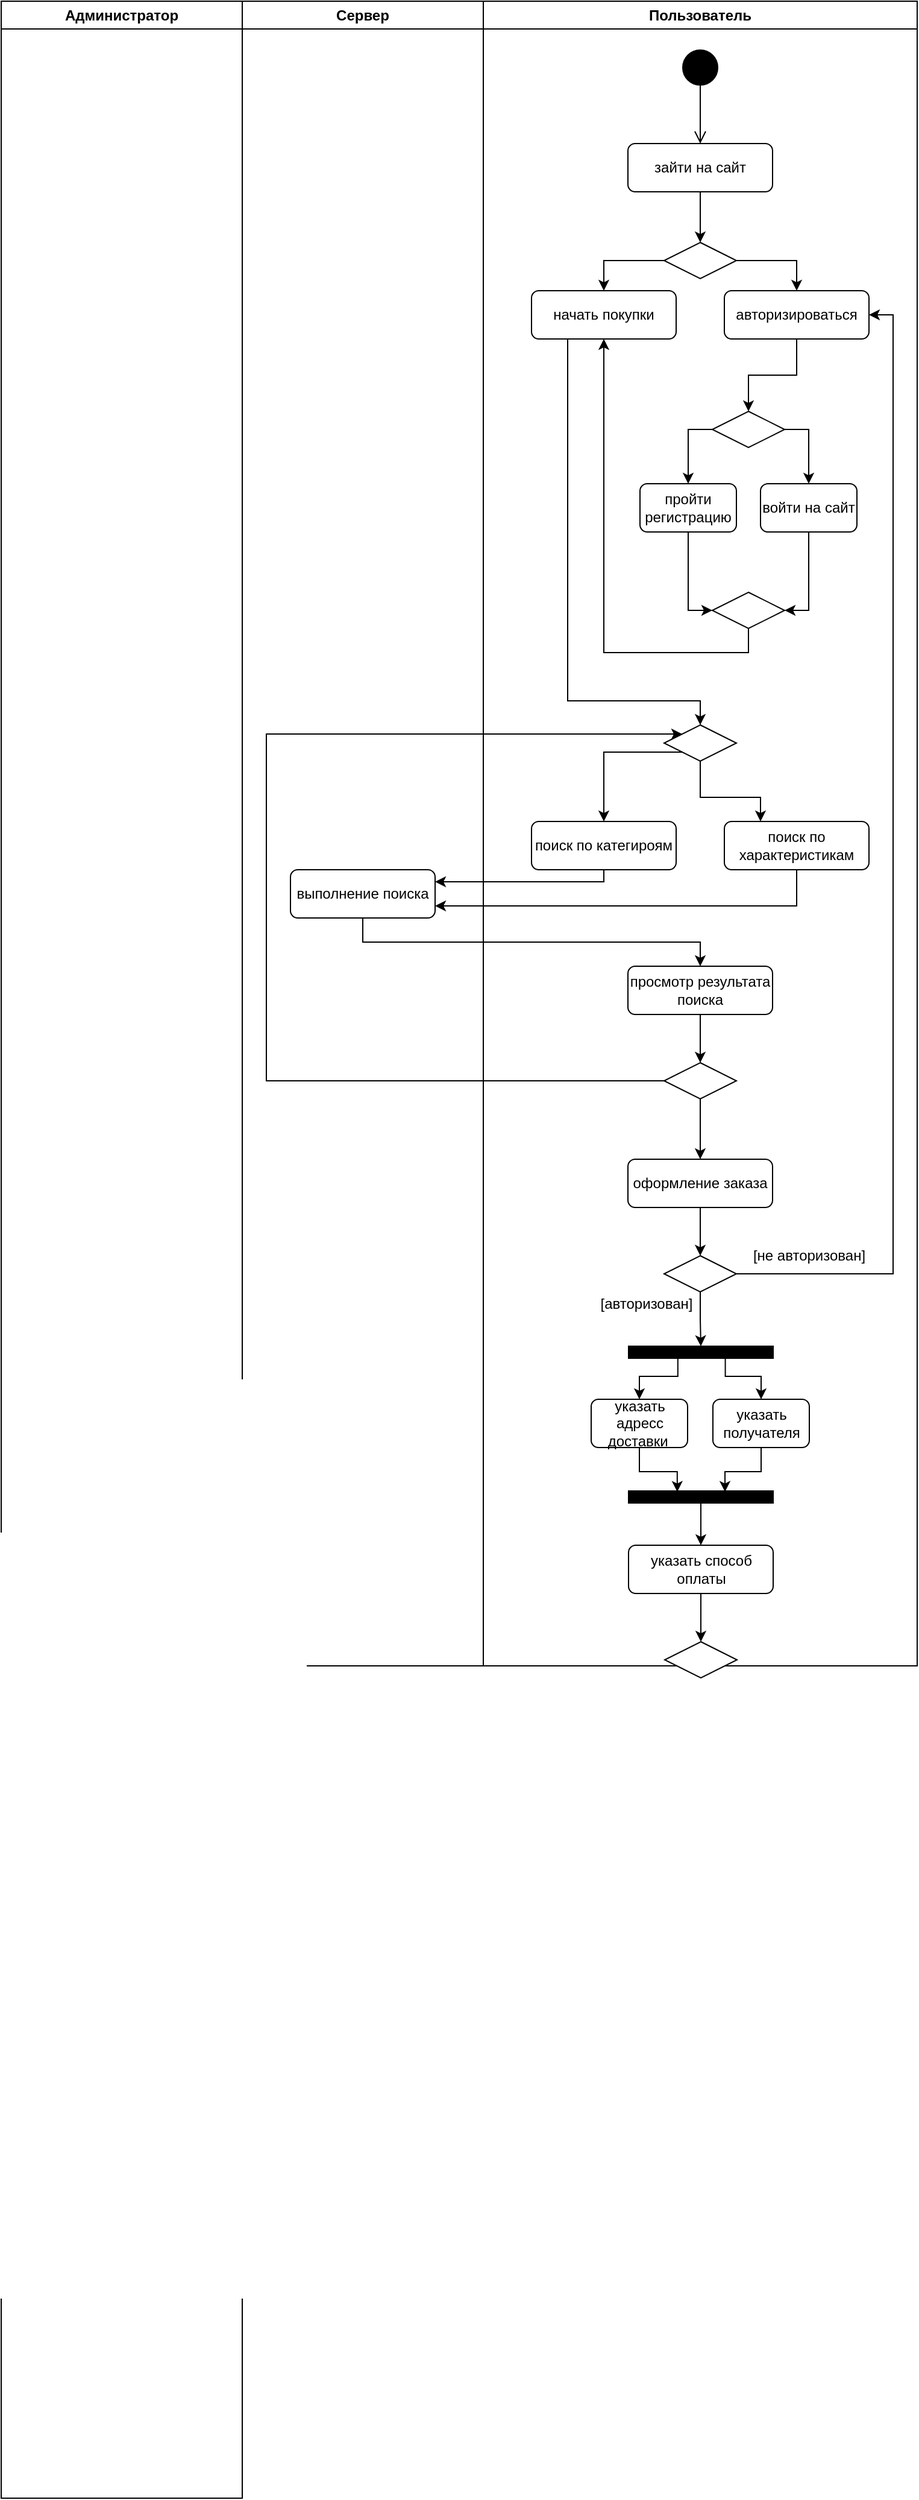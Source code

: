 <mxfile version="12.9.6" type="github">
  <diagram name="Page-1" id="e7e014a7-5840-1c2e-5031-d8a46d1fe8dd">
    <mxGraphModel dx="1616" dy="413" grid="1" gridSize="10" guides="1" tooltips="1" connect="1" arrows="1" fold="1" page="1" pageScale="1" pageWidth="1169" pageHeight="826" background="#ffffff" math="0" shadow="0">
      <root>
        <mxCell id="0" />
        <mxCell id="1" parent="0" />
        <mxCell id="2" value="Пользователь" style="swimlane;whiteSpace=wrap" parent="1" vertex="1">
          <mxGeometry x="40" y="120" width="360" height="1380" as="geometry" />
        </mxCell>
        <mxCell id="5" value="" style="ellipse;shape=startState;fillColor=#000000;strokeColor=#000000;strokeWidth=8;" parent="2" vertex="1">
          <mxGeometry x="165" y="40" width="30" height="30" as="geometry" />
        </mxCell>
        <mxCell id="6" value="" style="edgeStyle=elbowEdgeStyle;elbow=horizontal;verticalAlign=bottom;endArrow=open;endSize=8;strokeColor=#000000;endFill=1;rounded=0;exitX=0.5;exitY=1;exitDx=0;exitDy=0;entryX=0.5;entryY=0;entryDx=0;entryDy=0;" parent="2" source="5" target="7" edge="1">
          <mxGeometry x="180" y="48" as="geometry">
            <mxPoint x="195" y="118" as="targetPoint" />
          </mxGeometry>
        </mxCell>
        <mxCell id="7" value="зайти на сайт" style="rounded=1;whiteSpace=wrap;html=1;fontFamily=Helvetica;fontSize=12;fontColor=#000000;align=center;strokeColor=#000000;fillColor=#ffffff;" parent="2" vertex="1">
          <mxGeometry x="120" y="118" width="120" height="40" as="geometry" />
        </mxCell>
        <mxCell id="OqD31-0FcYBVBra8Ghr_-73" value="" style="edgeStyle=orthogonalEdgeStyle;rounded=0;orthogonalLoop=1;jettySize=auto;html=1;strokeColor=#000000;entryX=0.5;entryY=0;entryDx=0;entryDy=0;exitX=1;exitY=0.5;exitDx=0;exitDy=0;" edge="1" parent="2" source="OqD31-0FcYBVBra8Ghr_-70" target="OqD31-0FcYBVBra8Ghr_-76">
          <mxGeometry relative="1" as="geometry">
            <mxPoint x="290.0" y="215.0" as="targetPoint" />
            <Array as="points">
              <mxPoint x="260" y="215" />
            </Array>
          </mxGeometry>
        </mxCell>
        <mxCell id="OqD31-0FcYBVBra8Ghr_-75" value="" style="edgeStyle=orthogonalEdgeStyle;rounded=0;orthogonalLoop=1;jettySize=auto;html=1;strokeColor=#000000;entryX=0.5;entryY=0;entryDx=0;entryDy=0;exitX=0;exitY=0.5;exitDx=0;exitDy=0;" edge="1" parent="2" source="OqD31-0FcYBVBra8Ghr_-70" target="OqD31-0FcYBVBra8Ghr_-77">
          <mxGeometry relative="1" as="geometry">
            <mxPoint x="70" y="215.0" as="targetPoint" />
            <Array as="points">
              <mxPoint x="100" y="215" />
            </Array>
          </mxGeometry>
        </mxCell>
        <mxCell id="OqD31-0FcYBVBra8Ghr_-70" value="" style="rhombus;whiteSpace=wrap;html=1;strokeColor=#000000;strokeWidth=1;fillColor=#FFFFFF;" vertex="1" parent="2">
          <mxGeometry x="150" y="200" width="60" height="30" as="geometry" />
        </mxCell>
        <mxCell id="OqD31-0FcYBVBra8Ghr_-71" value="" style="edgeStyle=orthogonalEdgeStyle;rounded=0;orthogonalLoop=1;jettySize=auto;html=1;strokeColor=#000000;" edge="1" parent="2" source="7" target="OqD31-0FcYBVBra8Ghr_-70">
          <mxGeometry relative="1" as="geometry">
            <mxPoint x="220.0" y="278" as="sourcePoint" />
            <mxPoint x="220.0" y="320.0" as="targetPoint" />
          </mxGeometry>
        </mxCell>
        <mxCell id="OqD31-0FcYBVBra8Ghr_-79" value="" style="edgeStyle=orthogonalEdgeStyle;rounded=0;orthogonalLoop=1;jettySize=auto;html=1;strokeColor=#000000;exitX=0.5;exitY=1;exitDx=0;exitDy=0;entryX=0.5;entryY=0;entryDx=0;entryDy=0;" edge="1" parent="2" source="OqD31-0FcYBVBra8Ghr_-76" target="OqD31-0FcYBVBra8Ghr_-89">
          <mxGeometry relative="1" as="geometry" />
        </mxCell>
        <mxCell id="OqD31-0FcYBVBra8Ghr_-76" value="авторизироваться" style="rounded=1;whiteSpace=wrap;html=1;fontFamily=Helvetica;fontSize=12;fontColor=#000000;align=center;strokeColor=#000000;fillColor=#ffffff;" vertex="1" parent="2">
          <mxGeometry x="200" y="240" width="120" height="40" as="geometry" />
        </mxCell>
        <mxCell id="OqD31-0FcYBVBra8Ghr_-88" style="edgeStyle=orthogonalEdgeStyle;rounded=0;orthogonalLoop=1;jettySize=auto;html=1;exitX=0.5;exitY=1;exitDx=0;exitDy=0;entryX=0;entryY=0.5;entryDx=0;entryDy=0;strokeColor=#000000;" edge="1" parent="2" source="OqD31-0FcYBVBra8Ghr_-80" target="OqD31-0FcYBVBra8Ghr_-95">
          <mxGeometry relative="1" as="geometry">
            <mxPoint x="230.0" y="485" as="targetPoint" />
          </mxGeometry>
        </mxCell>
        <mxCell id="OqD31-0FcYBVBra8Ghr_-80" value="пройти&lt;br&gt;регистрацию" style="rounded=1;whiteSpace=wrap;html=1;fontFamily=Helvetica;fontSize=12;fontColor=#000000;align=center;strokeColor=#000000;fillColor=#ffffff;" vertex="1" parent="2">
          <mxGeometry x="130" y="400" width="80" height="40" as="geometry" />
        </mxCell>
        <mxCell id="OqD31-0FcYBVBra8Ghr_-92" style="edgeStyle=orthogonalEdgeStyle;rounded=0;orthogonalLoop=1;jettySize=auto;html=1;exitX=0.5;exitY=1;exitDx=0;exitDy=0;entryX=1;entryY=0.5;entryDx=0;entryDy=0;strokeColor=#000000;" edge="1" parent="2" source="OqD31-0FcYBVBra8Ghr_-78" target="OqD31-0FcYBVBra8Ghr_-95">
          <mxGeometry relative="1" as="geometry">
            <mxPoint x="280.28" y="485" as="targetPoint" />
          </mxGeometry>
        </mxCell>
        <mxCell id="OqD31-0FcYBVBra8Ghr_-78" value="войти на сайт" style="rounded=1;whiteSpace=wrap;html=1;fontFamily=Helvetica;fontSize=12;fontColor=#000000;align=center;strokeColor=#000000;fillColor=#ffffff;" vertex="1" parent="2">
          <mxGeometry x="230" y="400" width="80" height="40" as="geometry" />
        </mxCell>
        <mxCell id="OqD31-0FcYBVBra8Ghr_-85" value="" style="edgeStyle=orthogonalEdgeStyle;rounded=0;orthogonalLoop=1;jettySize=auto;html=1;strokeColor=#000000;entryX=0.5;entryY=1;entryDx=0;entryDy=0;exitX=0.5;exitY=1;exitDx=0;exitDy=0;" edge="1" parent="2" source="OqD31-0FcYBVBra8Ghr_-95" target="OqD31-0FcYBVBra8Ghr_-77">
          <mxGeometry relative="1" as="geometry">
            <mxPoint x="170" y="500" as="sourcePoint" />
            <mxPoint x="260.0" y="560" as="targetPoint" />
            <Array as="points">
              <mxPoint x="220" y="540" />
              <mxPoint x="100" y="540" />
            </Array>
          </mxGeometry>
        </mxCell>
        <mxCell id="OqD31-0FcYBVBra8Ghr_-77" value="начать покупки" style="rounded=1;whiteSpace=wrap;html=1;fontFamily=Helvetica;fontSize=12;fontColor=#000000;align=center;strokeColor=#000000;fillColor=#ffffff;" vertex="1" parent="2">
          <mxGeometry x="40" y="240" width="120" height="40" as="geometry" />
        </mxCell>
        <mxCell id="OqD31-0FcYBVBra8Ghr_-90" style="edgeStyle=orthogonalEdgeStyle;rounded=0;orthogonalLoop=1;jettySize=auto;html=1;exitX=1;exitY=0.5;exitDx=0;exitDy=0;entryX=0.5;entryY=0;entryDx=0;entryDy=0;strokeColor=#000000;" edge="1" parent="2" source="OqD31-0FcYBVBra8Ghr_-89" target="OqD31-0FcYBVBra8Ghr_-78">
          <mxGeometry relative="1" as="geometry" />
        </mxCell>
        <mxCell id="OqD31-0FcYBVBra8Ghr_-91" style="edgeStyle=orthogonalEdgeStyle;rounded=0;orthogonalLoop=1;jettySize=auto;html=1;exitX=0;exitY=0.5;exitDx=0;exitDy=0;entryX=0.5;entryY=0;entryDx=0;entryDy=0;strokeColor=#000000;" edge="1" parent="2" source="OqD31-0FcYBVBra8Ghr_-89" target="OqD31-0FcYBVBra8Ghr_-80">
          <mxGeometry relative="1" as="geometry">
            <Array as="points">
              <mxPoint x="170" y="355" />
            </Array>
          </mxGeometry>
        </mxCell>
        <mxCell id="OqD31-0FcYBVBra8Ghr_-89" value="" style="rhombus;whiteSpace=wrap;html=1;strokeColor=#000000;strokeWidth=1;fillColor=#FFFFFF;" vertex="1" parent="2">
          <mxGeometry x="190" y="340" width="60" height="30" as="geometry" />
        </mxCell>
        <mxCell id="OqD31-0FcYBVBra8Ghr_-98" style="edgeStyle=orthogonalEdgeStyle;rounded=0;orthogonalLoop=1;jettySize=auto;html=1;exitX=0.5;exitY=1;exitDx=0;exitDy=0;entryX=0.25;entryY=0;entryDx=0;entryDy=0;strokeColor=#000000;" edge="1" parent="2" source="OqD31-0FcYBVBra8Ghr_-94" target="OqD31-0FcYBVBra8Ghr_-97">
          <mxGeometry relative="1" as="geometry">
            <Array as="points">
              <mxPoint x="180" y="660" />
              <mxPoint x="230" y="660" />
            </Array>
          </mxGeometry>
        </mxCell>
        <mxCell id="OqD31-0FcYBVBra8Ghr_-99" style="edgeStyle=orthogonalEdgeStyle;rounded=0;orthogonalLoop=1;jettySize=auto;html=1;exitX=0;exitY=1;exitDx=0;exitDy=0;entryX=0.5;entryY=0;entryDx=0;entryDy=0;strokeColor=#000000;" edge="1" parent="2" source="OqD31-0FcYBVBra8Ghr_-94" target="OqD31-0FcYBVBra8Ghr_-96">
          <mxGeometry relative="1" as="geometry">
            <Array as="points">
              <mxPoint x="100" y="623" />
            </Array>
          </mxGeometry>
        </mxCell>
        <mxCell id="OqD31-0FcYBVBra8Ghr_-94" value="" style="rhombus;whiteSpace=wrap;html=1;strokeColor=#000000;strokeWidth=1;fillColor=#FFFFFF;" vertex="1" parent="2">
          <mxGeometry x="150" y="600" width="60" height="30" as="geometry" />
        </mxCell>
        <mxCell id="OqD31-0FcYBVBra8Ghr_-95" value="" style="rhombus;whiteSpace=wrap;html=1;strokeColor=#000000;strokeWidth=1;fillColor=#FFFFFF;" vertex="1" parent="2">
          <mxGeometry x="190" y="490" width="60" height="30" as="geometry" />
        </mxCell>
        <mxCell id="OqD31-0FcYBVBra8Ghr_-96" value="поиск по категироям" style="rounded=1;whiteSpace=wrap;html=1;fontFamily=Helvetica;fontSize=12;fontColor=#000000;align=center;strokeColor=#000000;fillColor=#ffffff;" vertex="1" parent="2">
          <mxGeometry x="40" y="680" width="120" height="40" as="geometry" />
        </mxCell>
        <mxCell id="OqD31-0FcYBVBra8Ghr_-97" value="поиск по&lt;br&gt;характеристикам" style="rounded=1;whiteSpace=wrap;html=1;fontFamily=Helvetica;fontSize=12;fontColor=#000000;align=center;strokeColor=#000000;fillColor=#ffffff;" vertex="1" parent="2">
          <mxGeometry x="200" y="680" width="120" height="40" as="geometry" />
        </mxCell>
        <mxCell id="OqD31-0FcYBVBra8Ghr_-93" style="edgeStyle=orthogonalEdgeStyle;rounded=0;orthogonalLoop=1;jettySize=auto;html=1;exitX=0.25;exitY=1;exitDx=0;exitDy=0;strokeColor=#000000;entryX=0.5;entryY=0;entryDx=0;entryDy=0;" edge="1" parent="2" source="OqD31-0FcYBVBra8Ghr_-77" target="OqD31-0FcYBVBra8Ghr_-94">
          <mxGeometry relative="1" as="geometry">
            <mxPoint x="70" y="560" as="targetPoint" />
            <Array as="points">
              <mxPoint x="70" y="580" />
              <mxPoint x="180" y="580" />
            </Array>
          </mxGeometry>
        </mxCell>
        <mxCell id="OqD31-0FcYBVBra8Ghr_-119" value="" style="edgeStyle=orthogonalEdgeStyle;rounded=0;orthogonalLoop=1;jettySize=auto;html=1;strokeColor=#000000;entryX=0.5;entryY=0;entryDx=0;entryDy=0;" edge="1" parent="2" source="OqD31-0FcYBVBra8Ghr_-117" target="OqD31-0FcYBVBra8Ghr_-120">
          <mxGeometry relative="1" as="geometry">
            <mxPoint x="180" y="880" as="targetPoint" />
          </mxGeometry>
        </mxCell>
        <mxCell id="OqD31-0FcYBVBra8Ghr_-117" value="просмотр результата поиска" style="rounded=1;whiteSpace=wrap;html=1;fontFamily=Helvetica;fontSize=12;fontColor=#000000;align=center;strokeColor=#000000;fillColor=#ffffff;" vertex="1" parent="2">
          <mxGeometry x="120" y="800" width="120" height="40" as="geometry" />
        </mxCell>
        <mxCell id="OqD31-0FcYBVBra8Ghr_-127" style="edgeStyle=orthogonalEdgeStyle;rounded=0;orthogonalLoop=1;jettySize=auto;html=1;exitX=0;exitY=0.5;exitDx=0;exitDy=0;entryX=0;entryY=0;entryDx=0;entryDy=0;strokeColor=#000000;" edge="1" parent="2" source="OqD31-0FcYBVBra8Ghr_-120" target="OqD31-0FcYBVBra8Ghr_-94">
          <mxGeometry relative="1" as="geometry">
            <Array as="points">
              <mxPoint x="-180" y="895" />
              <mxPoint x="-180" y="608" />
            </Array>
          </mxGeometry>
        </mxCell>
        <mxCell id="OqD31-0FcYBVBra8Ghr_-120" value="" style="rhombus;whiteSpace=wrap;html=1;strokeColor=#000000;strokeWidth=1;fillColor=#FFFFFF;" vertex="1" parent="2">
          <mxGeometry x="150" y="880" width="60" height="30" as="geometry" />
        </mxCell>
        <mxCell id="OqD31-0FcYBVBra8Ghr_-129" value="" style="edgeStyle=orthogonalEdgeStyle;rounded=0;orthogonalLoop=1;jettySize=auto;html=1;strokeColor=#000000;exitX=0.5;exitY=1;exitDx=0;exitDy=0;" edge="1" parent="2" source="OqD31-0FcYBVBra8Ghr_-146" target="OqD31-0FcYBVBra8Ghr_-130">
          <mxGeometry relative="1" as="geometry">
            <mxPoint x="180.5" y="1080" as="sourcePoint" />
            <mxPoint x="180" y="1020" as="targetPoint" />
            <Array as="points" />
          </mxGeometry>
        </mxCell>
        <mxCell id="OqD31-0FcYBVBra8Ghr_-145" style="edgeStyle=orthogonalEdgeStyle;rounded=0;orthogonalLoop=1;jettySize=auto;html=1;exitX=0.5;exitY=1;exitDx=0;exitDy=0;entryX=0.5;entryY=0;entryDx=0;entryDy=0;strokeColor=#000000;" edge="1" parent="2" source="OqD31-0FcYBVBra8Ghr_-125" target="OqD31-0FcYBVBra8Ghr_-146">
          <mxGeometry relative="1" as="geometry">
            <mxPoint x="180.5" y="1040" as="targetPoint" />
          </mxGeometry>
        </mxCell>
        <mxCell id="OqD31-0FcYBVBra8Ghr_-125" value="оформление заказа" style="rounded=1;whiteSpace=wrap;html=1;fontFamily=Helvetica;fontSize=12;fontColor=#000000;align=center;strokeColor=#000000;fillColor=#ffffff;" vertex="1" parent="2">
          <mxGeometry x="120" y="960" width="120" height="40" as="geometry" />
        </mxCell>
        <mxCell id="OqD31-0FcYBVBra8Ghr_-126" value="" style="edgeStyle=orthogonalEdgeStyle;rounded=0;orthogonalLoop=1;jettySize=auto;html=1;strokeColor=#000000;" edge="1" parent="2" source="OqD31-0FcYBVBra8Ghr_-120" target="OqD31-0FcYBVBra8Ghr_-125">
          <mxGeometry relative="1" as="geometry">
            <mxPoint x="220" y="1030" as="sourcePoint" />
            <mxPoint x="220" y="1110" as="targetPoint" />
          </mxGeometry>
        </mxCell>
        <mxCell id="OqD31-0FcYBVBra8Ghr_-130" value="" style="html=1;points=[];perimeter=orthogonalPerimeter;strokeColor=#000000;strokeWidth=1;fillColor=#000000;rotation=90;" vertex="1" parent="2">
          <mxGeometry x="175.5" y="1060" width="10" height="120" as="geometry" />
        </mxCell>
        <mxCell id="OqD31-0FcYBVBra8Ghr_-140" style="edgeStyle=orthogonalEdgeStyle;rounded=0;orthogonalLoop=1;jettySize=auto;html=1;strokeColor=#000000;entryX=0.5;entryY=0;entryDx=0;entryDy=0;" edge="1" parent="2" source="OqD31-0FcYBVBra8Ghr_-136" target="OqD31-0FcYBVBra8Ghr_-131">
          <mxGeometry relative="1" as="geometry" />
        </mxCell>
        <mxCell id="OqD31-0FcYBVBra8Ghr_-131" value="указать способ оплаты" style="rounded=1;whiteSpace=wrap;html=1;fontFamily=Helvetica;fontSize=12;fontColor=#000000;align=center;strokeColor=#000000;fillColor=#ffffff;" vertex="1" parent="2">
          <mxGeometry x="120.5" y="1280" width="120" height="40" as="geometry" />
        </mxCell>
        <mxCell id="OqD31-0FcYBVBra8Ghr_-137" style="edgeStyle=orthogonalEdgeStyle;rounded=0;orthogonalLoop=1;jettySize=auto;html=1;exitX=0.5;exitY=1;exitDx=0;exitDy=0;entryX=0.08;entryY=0.663;entryDx=0;entryDy=0;entryPerimeter=0;strokeColor=#000000;" edge="1" parent="2" source="OqD31-0FcYBVBra8Ghr_-132" target="OqD31-0FcYBVBra8Ghr_-136">
          <mxGeometry relative="1" as="geometry" />
        </mxCell>
        <mxCell id="OqD31-0FcYBVBra8Ghr_-132" value="указать адресс доставки&amp;nbsp;" style="rounded=1;whiteSpace=wrap;html=1;fontFamily=Helvetica;fontSize=12;fontColor=#000000;align=center;strokeColor=#000000;fillColor=#ffffff;" vertex="1" parent="2">
          <mxGeometry x="89.5" y="1159" width="80" height="40" as="geometry" />
        </mxCell>
        <mxCell id="OqD31-0FcYBVBra8Ghr_-138" style="edgeStyle=orthogonalEdgeStyle;rounded=0;orthogonalLoop=1;jettySize=auto;html=1;exitX=0.5;exitY=1;exitDx=0;exitDy=0;strokeColor=#000000;entryX=0.08;entryY=0.333;entryDx=0;entryDy=0;entryPerimeter=0;" edge="1" parent="2" source="OqD31-0FcYBVBra8Ghr_-133" target="OqD31-0FcYBVBra8Ghr_-136">
          <mxGeometry relative="1" as="geometry">
            <mxPoint x="200.5" y="1230" as="targetPoint" />
          </mxGeometry>
        </mxCell>
        <mxCell id="OqD31-0FcYBVBra8Ghr_-133" value="указать получателя" style="rounded=1;whiteSpace=wrap;html=1;fontFamily=Helvetica;fontSize=12;fontColor=#000000;align=center;strokeColor=#000000;fillColor=#ffffff;" vertex="1" parent="2">
          <mxGeometry x="190.5" y="1159" width="80" height="40" as="geometry" />
        </mxCell>
        <mxCell id="OqD31-0FcYBVBra8Ghr_-134" style="edgeStyle=orthogonalEdgeStyle;rounded=0;orthogonalLoop=1;jettySize=auto;html=1;exitX=0.838;exitY=0.659;exitDx=0;exitDy=0;strokeColor=#000000;entryX=0.5;entryY=0;entryDx=0;entryDy=0;exitPerimeter=0;" edge="1" parent="2" source="OqD31-0FcYBVBra8Ghr_-130" target="OqD31-0FcYBVBra8Ghr_-132">
          <mxGeometry relative="1" as="geometry">
            <mxPoint x="160.5" y="1135" as="sourcePoint" />
            <Array as="points">
              <mxPoint x="161.5" y="1140" />
              <mxPoint x="129.5" y="1140" />
            </Array>
          </mxGeometry>
        </mxCell>
        <mxCell id="OqD31-0FcYBVBra8Ghr_-135" style="edgeStyle=orthogonalEdgeStyle;rounded=0;orthogonalLoop=1;jettySize=auto;html=1;exitX=0.941;exitY=0.331;exitDx=0;exitDy=0;strokeColor=#000000;entryX=0.5;entryY=0;entryDx=0;entryDy=0;exitPerimeter=0;" edge="1" parent="2" source="OqD31-0FcYBVBra8Ghr_-130" target="OqD31-0FcYBVBra8Ghr_-133">
          <mxGeometry relative="1" as="geometry">
            <mxPoint x="200.5" y="1140" as="sourcePoint" />
            <Array as="points">
              <mxPoint x="200.5" y="1140" />
              <mxPoint x="230.5" y="1140" />
            </Array>
          </mxGeometry>
        </mxCell>
        <mxCell id="OqD31-0FcYBVBra8Ghr_-136" value="" style="html=1;points=[];perimeter=orthogonalPerimeter;strokeColor=#000000;strokeWidth=1;fillColor=#000000;rotation=90;" vertex="1" parent="2">
          <mxGeometry x="175.5" y="1180" width="10" height="120" as="geometry" />
        </mxCell>
        <mxCell id="OqD31-0FcYBVBra8Ghr_-146" value="" style="rhombus;whiteSpace=wrap;html=1;strokeColor=#000000;strokeWidth=1;fillColor=#FFFFFF;" vertex="1" parent="2">
          <mxGeometry x="150" y="1040" width="60" height="30" as="geometry" />
        </mxCell>
        <mxCell id="OqD31-0FcYBVBra8Ghr_-147" style="edgeStyle=orthogonalEdgeStyle;rounded=0;orthogonalLoop=1;jettySize=auto;html=1;exitX=1;exitY=0.5;exitDx=0;exitDy=0;strokeColor=#000000;entryX=1;entryY=0.5;entryDx=0;entryDy=0;" edge="1" parent="2" source="OqD31-0FcYBVBra8Ghr_-146" target="OqD31-0FcYBVBra8Ghr_-76">
          <mxGeometry relative="1" as="geometry">
            <mxPoint x="340" y="258.286" as="targetPoint" />
          </mxGeometry>
        </mxCell>
        <mxCell id="OqD31-0FcYBVBra8Ghr_-148" value="[не авторизован]" style="text;html=1;align=center;verticalAlign=middle;resizable=0;points=[];autosize=1;" vertex="1" parent="2">
          <mxGeometry x="215" y="1030" width="110" height="20" as="geometry" />
        </mxCell>
        <mxCell id="OqD31-0FcYBVBra8Ghr_-149" value="[авторизован]" style="text;html=1;align=center;verticalAlign=middle;resizable=0;points=[];autosize=1;" vertex="1" parent="2">
          <mxGeometry x="89.5" y="1070" width="90" height="20" as="geometry" />
        </mxCell>
        <mxCell id="3" value="Сервер" style="swimlane;whiteSpace=wrap" parent="1" vertex="1">
          <mxGeometry x="-160" y="120" width="200" height="1380" as="geometry" />
        </mxCell>
        <mxCell id="OqD31-0FcYBVBra8Ghr_-113" value="выполнение поиска" style="rounded=1;whiteSpace=wrap;html=1;fontFamily=Helvetica;fontSize=12;fontColor=#000000;align=center;strokeColor=#000000;fillColor=#ffffff;" vertex="1" parent="3">
          <mxGeometry x="40" y="720" width="120" height="40" as="geometry" />
        </mxCell>
        <mxCell id="4" value="Администратор" style="swimlane;whiteSpace=wrap" parent="1" vertex="1">
          <mxGeometry x="-360" y="120" width="200" height="2070" as="geometry" />
        </mxCell>
        <mxCell id="OqD31-0FcYBVBra8Ghr_-114" style="edgeStyle=orthogonalEdgeStyle;rounded=0;orthogonalLoop=1;jettySize=auto;html=1;exitX=0.5;exitY=1;exitDx=0;exitDy=0;strokeColor=#000000;entryX=1;entryY=0.25;entryDx=0;entryDy=0;" edge="1" parent="1" source="OqD31-0FcYBVBra8Ghr_-96" target="OqD31-0FcYBVBra8Ghr_-113">
          <mxGeometry relative="1" as="geometry">
            <mxPoint x="70" y="870" as="targetPoint" />
            <Array as="points">
              <mxPoint x="140" y="850" />
            </Array>
          </mxGeometry>
        </mxCell>
        <mxCell id="OqD31-0FcYBVBra8Ghr_-115" style="edgeStyle=orthogonalEdgeStyle;rounded=0;orthogonalLoop=1;jettySize=auto;html=1;exitX=0.5;exitY=1;exitDx=0;exitDy=0;strokeColor=#000000;entryX=1;entryY=0.75;entryDx=0;entryDy=0;" edge="1" parent="1" source="OqD31-0FcYBVBra8Ghr_-97" target="OqD31-0FcYBVBra8Ghr_-113">
          <mxGeometry relative="1" as="geometry">
            <mxPoint x="70" y="870" as="targetPoint" />
          </mxGeometry>
        </mxCell>
        <mxCell id="OqD31-0FcYBVBra8Ghr_-116" style="edgeStyle=orthogonalEdgeStyle;rounded=0;orthogonalLoop=1;jettySize=auto;html=1;exitX=0.5;exitY=1;exitDx=0;exitDy=0;strokeColor=#000000;entryX=0.5;entryY=0;entryDx=0;entryDy=0;" edge="1" parent="1" source="OqD31-0FcYBVBra8Ghr_-113" target="OqD31-0FcYBVBra8Ghr_-117">
          <mxGeometry relative="1" as="geometry">
            <mxPoint x="220" y="920" as="targetPoint" />
          </mxGeometry>
        </mxCell>
        <mxCell id="OqD31-0FcYBVBra8Ghr_-143" value="" style="rhombus;whiteSpace=wrap;html=1;strokeColor=#000000;strokeWidth=1;fillColor=#FFFFFF;" vertex="1" parent="1">
          <mxGeometry x="190.5" y="1480" width="60" height="30" as="geometry" />
        </mxCell>
        <mxCell id="OqD31-0FcYBVBra8Ghr_-142" value="" style="edgeStyle=orthogonalEdgeStyle;rounded=0;orthogonalLoop=1;jettySize=auto;html=1;strokeColor=#000000;entryX=0.5;entryY=0;entryDx=0;entryDy=0;" edge="1" parent="1" source="OqD31-0FcYBVBra8Ghr_-131" target="OqD31-0FcYBVBra8Ghr_-143">
          <mxGeometry relative="1" as="geometry">
            <mxPoint x="220.5" y="1520" as="targetPoint" />
          </mxGeometry>
        </mxCell>
      </root>
    </mxGraphModel>
  </diagram>
</mxfile>
